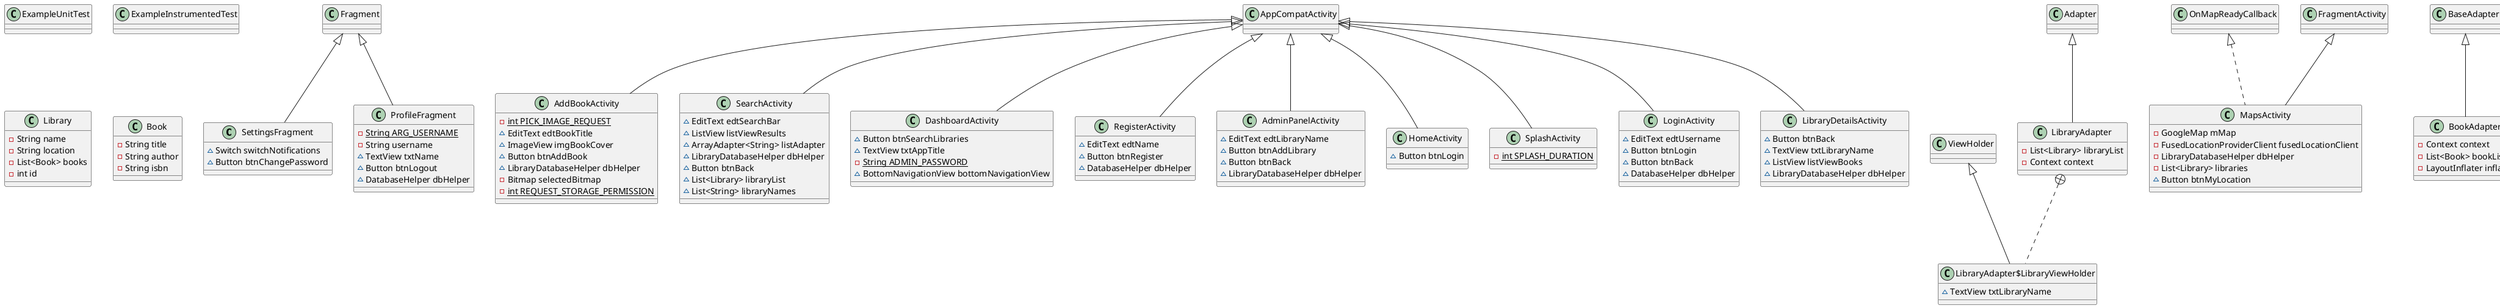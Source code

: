 @startuml
class SettingsFragment {
~ Switch switchNotifications
~ Button btnChangePassword
}

class ExampleUnitTest {
}
class AddBookActivity {
- {static} int PICK_IMAGE_REQUEST
~ EditText edtBookTitle
~ ImageView imgBookCover
~ Button btnAddBook
~ LibraryDatabaseHelper dbHelper
- Bitmap selectedBitmap
- {static} int REQUEST_STORAGE_PERMISSION
}

class SearchActivity {
~ EditText edtSearchBar
~ ListView listViewResults
~ ArrayAdapter<String> listAdapter
~ LibraryDatabaseHelper dbHelper
~ Button btnBack
~ List<Library> libraryList
~ List<String> libraryNames
}

class ExampleInstrumentedTest {
}
class DashboardActivity {
~ Button btnSearchLibraries
~ TextView txtAppTitle
- {static} String ADMIN_PASSWORD
~ BottomNavigationView bottomNavigationView
}

class LibraryAdapter {
- List<Library> libraryList
- Context context
}

class LibraryAdapter$LibraryViewHolder {
~ TextView txtLibraryName
}

class Library {
- String name
- String location
- List<Book> books
- int id
}

class ProfileFragment {
- {static} String ARG_USERNAME
- String username
~ TextView txtName
~ Button btnLogout
~ DatabaseHelper dbHelper
}

class RegisterActivity {
~ EditText edtName
~ Button btnRegister
~ DatabaseHelper dbHelper
}

class AdminPanelActivity {
~ EditText edtLibraryName
~ Button btnAddLibrary
~ Button btnBack
~ LibraryDatabaseHelper dbHelper
}

class MapsActivity {
- GoogleMap mMap
- FusedLocationProviderClient fusedLocationClient
- LibraryDatabaseHelper dbHelper
- List<Library> libraries
~ Button btnMyLocation
}

class HomeActivity {
~ Button btnLogin
}

class SplashActivity {
- {static} int SPLASH_DURATION
}

class BookAdapter {
- Context context
- List<Book> bookList
- LayoutInflater inflater
}

class LibraryDatabaseHelper {
- {static} String DATABASE_NAME
- {static} int DATABASE_VERSION
- {static} String TABLE_LIBRARIES
- {static} String COL_LIBRARY_ID
- {static} String COL_LIBRARY_NAME
- {static} String COL_LIBRARY_LOCATION
- {static} String TABLE_BOOKS
- {static} String COL_BOOK_ID
- {static} String COL_BOOK_TITLE
- {static} String COL_BOOK_AUTHOR
- {static} String COL_BOOK_LIBRARY_ID
}

class Book {
- String title
- String author
- String isbn
}

class LoginActivity {
~ EditText edtUsername
~ Button btnLogin
~ Button btnBack
~ DatabaseHelper dbHelper
}

class LibraryDetailsActivity {
~ Button btnBack
~ TextView txtLibraryName
~ ListView listViewBooks
~ LibraryDatabaseHelper dbHelper
}

class DatabaseHelper {
- {static} String DATABASE_NAME
- {static} int DATABASE_VERSION
- {static} String TABLE_USERS
- {static} String COL_USERNAME
- {static} String COL_PASSWORD
- {static} String COL_EMAIL
- {static} String COL_NAME
}



Fragment <|-- SettingsFragment
AppCompatActivity <|-- AddBookActivity
AppCompatActivity <|-- SearchActivity
AppCompatActivity <|-- DashboardActivity
Adapter <|-- LibraryAdapter
LibraryAdapter +.. LibraryAdapter$LibraryViewHolder
ViewHolder <|-- LibraryAdapter$LibraryViewHolder
Fragment <|-- ProfileFragment
AppCompatActivity <|-- RegisterActivity
AppCompatActivity <|-- AdminPanelActivity
OnMapReadyCallback <|.. MapsActivity
FragmentActivity <|-- MapsActivity
AppCompatActivity <|-- HomeActivity
AppCompatActivity <|-- SplashActivity
BaseAdapter <|-- BookAdapter
SQLiteOpenHelper <|-- LibraryDatabaseHelper
AppCompatActivity <|-- LoginActivity
AppCompatActivity <|-- LibraryDetailsActivity
SQLiteOpenHelper <|-- DatabaseHelper
@enduml